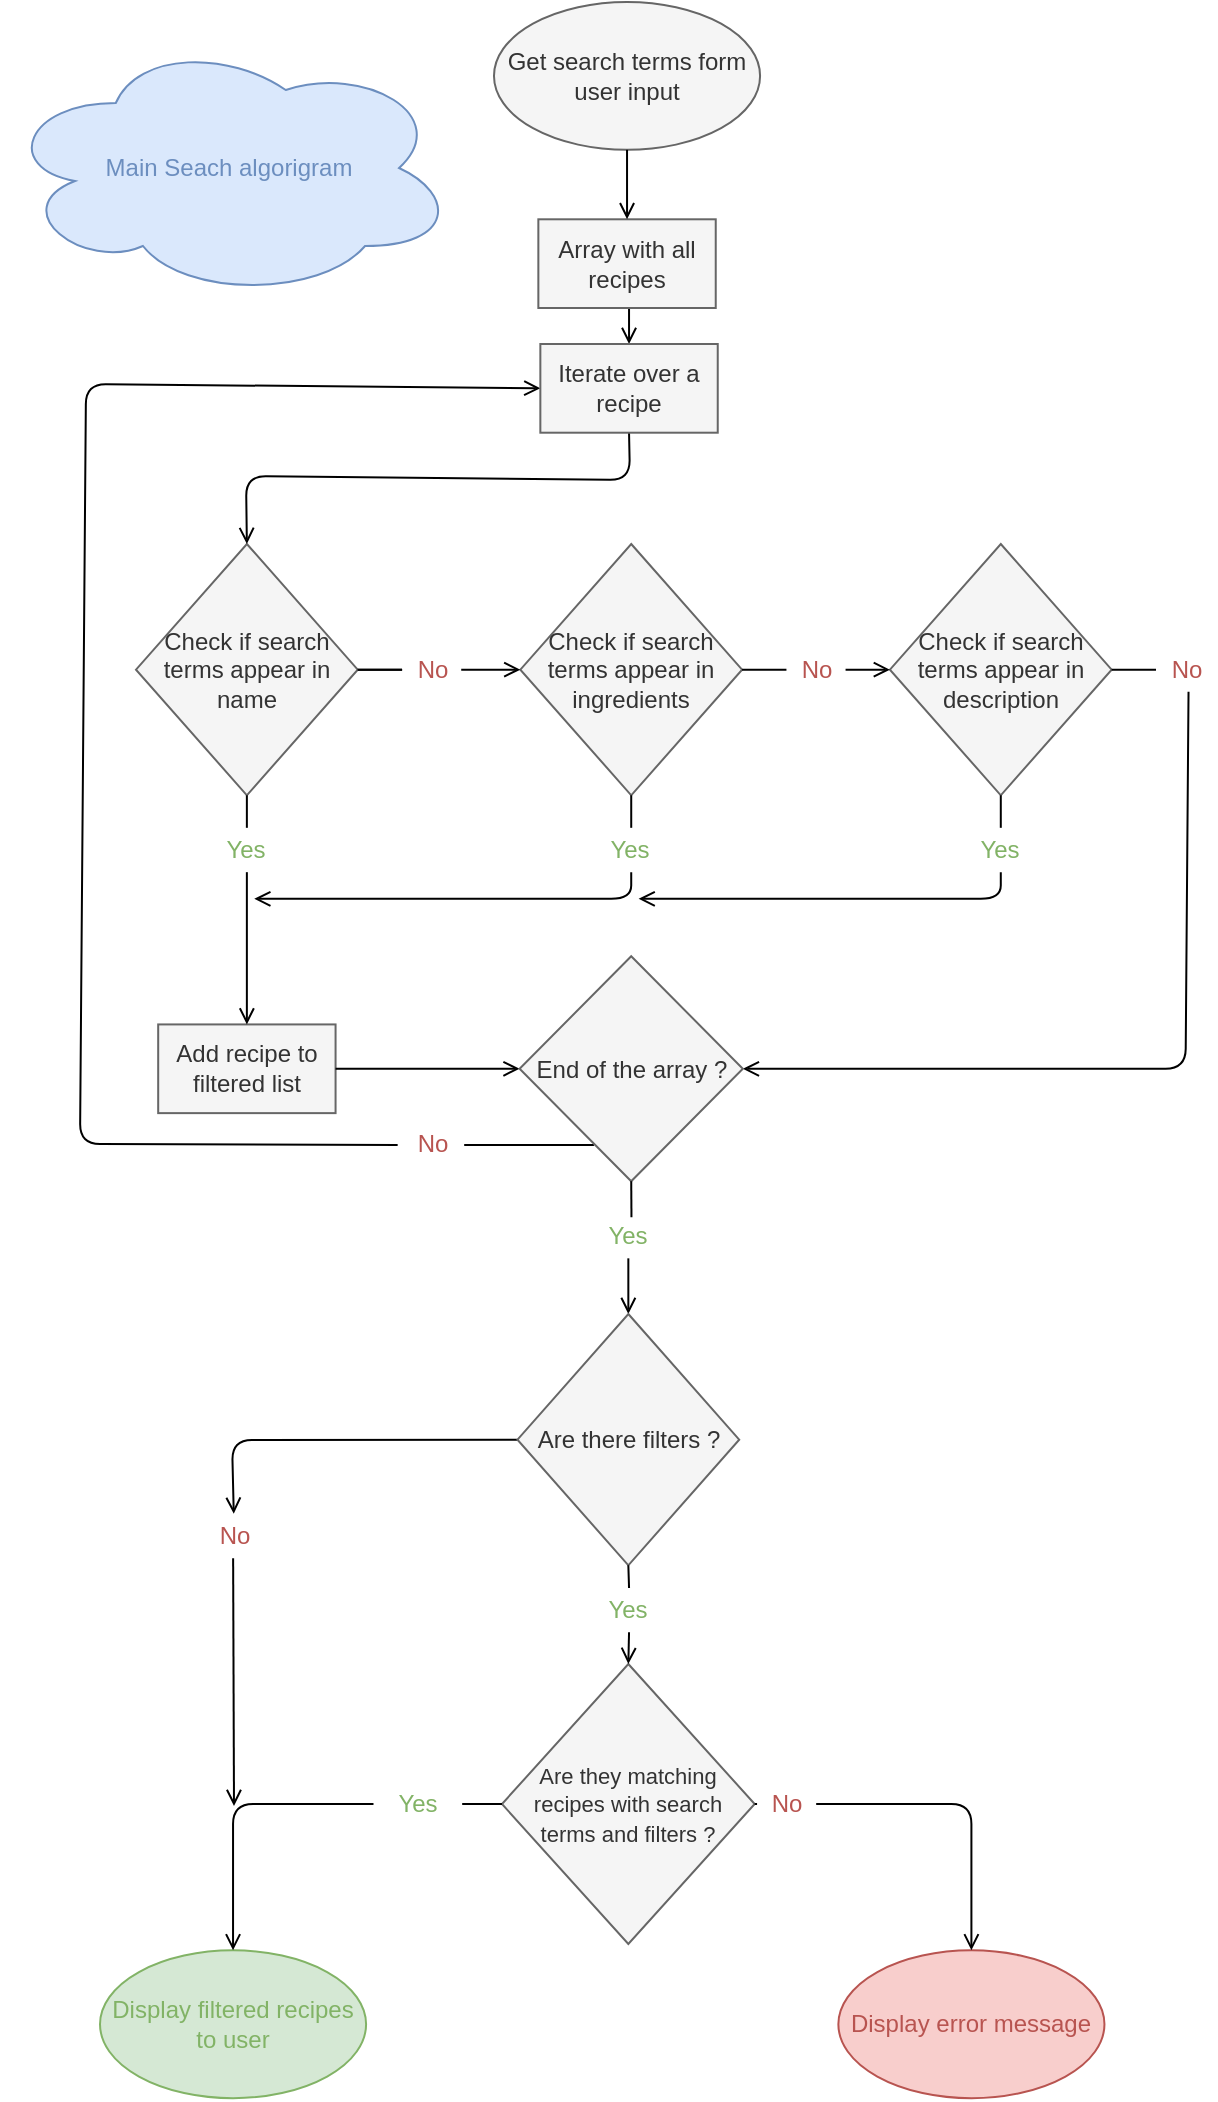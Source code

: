 <mxfile>
    <diagram id="o4fNZJuDy019MxmTEXdE" name="main-search">
        <mxGraphModel dx="1243" dy="1065" grid="0" gridSize="10" guides="1" tooltips="1" connect="1" arrows="1" fold="1" page="1" pageScale="1" pageWidth="850" pageHeight="1100" background="#ffffff" math="0" shadow="0">
            <root>
                <mxCell id="0"/>
                <mxCell id="1" parent="0"/>
                <mxCell id="14" value="Check if search terms appear in name" style="rhombus;whiteSpace=wrap;html=1;fillColor=#f5f5f5;fontColor=#333333;strokeColor=#666666;movable=1;resizable=1;rotatable=1;deletable=1;editable=1;connectable=1;" parent="1" vertex="1">
                    <mxGeometry x="189.001" y="300.998" width="110.87" height="125.652" as="geometry"/>
                </mxCell>
                <mxCell id="29" style="edgeStyle=none;html=1;fontColor=#B85450;entryX=0.5;entryY=0;entryDx=0;entryDy=0;strokeColor=#000000;endArrow=open;endFill=0;movable=1;resizable=1;rotatable=1;deletable=1;editable=1;connectable=1;startArrow=none;exitX=0.5;exitY=1;exitDx=0;exitDy=0;" parent="1" source="106" target="14" edge="1">
                    <mxGeometry relative="1" as="geometry">
                        <mxPoint x="261.175" y="261.435" as="targetPoint"/>
                        <Array as="points">
                            <mxPoint x="436" y="269"/>
                            <mxPoint x="244" y="267"/>
                        </Array>
                        <mxPoint x="429" y="300" as="sourcePoint"/>
                    </mxGeometry>
                </mxCell>
                <mxCell id="35" style="edgeStyle=none;html=1;exitX=0.5;exitY=1;exitDx=0;exitDy=0;fontColor=#B85450;strokeColor=#000000;endArrow=open;endFill=0;movable=1;resizable=1;rotatable=1;deletable=1;editable=1;connectable=1;" parent="1" source="60" edge="1">
                    <mxGeometry relative="1" as="geometry">
                        <mxPoint x="248.132" y="478.389" as="targetPoint"/>
                        <Array as="points">
                            <mxPoint x="436.611" y="478.389"/>
                        </Array>
                    </mxGeometry>
                </mxCell>
                <mxCell id="15" value="Check if search terms appear in ingredients&lt;span style=&quot;color: rgba(0, 0, 0, 0); font-family: monospace; font-size: 0px; text-align: start;&quot;&gt;%3CmxGraphModel%3E%3Croot%3E%3CmxCell%20id%3D%220%22%2F%3E%3CmxCell%20id%3D%221%22%20parent%3D%220%22%2F%3E%3CmxCell%20id%3D%222%22%20value%3D%22Check%20if%20search%20terms%20appear%20in%20title%22%20style%3D%22rhombus%3BwhiteSpace%3Dwrap%3Bhtml%3D1%3BfillColor%3D%23f5f5f5%3BfontColor%3D%23333333%3BstrokeColor%3D%23666666%3B%22%20vertex%3D%221%22%20parent%3D%221%22%3E%3CmxGeometry%20x%3D%22100%22%20y%3D%22300%22%20width%3D%22150%22%20height%3D%22170%22%20as%3D%22geometry%22%2F%3E%3C%2FmxCell%3E%3C%2Froot%3E%3C%2FmxGraphModel%3E&lt;/span&gt;" style="rhombus;whiteSpace=wrap;html=1;fillColor=#f5f5f5;fontColor=#333333;strokeColor=#666666;movable=1;resizable=1;rotatable=1;deletable=1;editable=1;connectable=1;" parent="1" vertex="1">
                    <mxGeometry x="381.176" y="300.998" width="110.87" height="125.652" as="geometry"/>
                </mxCell>
                <mxCell id="36" style="edgeStyle=none;html=1;fontColor=#B85450;strokeColor=#000000;endArrow=open;endFill=0;exitX=0.5;exitY=1;exitDx=0;exitDy=0;movable=1;resizable=1;rotatable=1;deletable=1;editable=1;connectable=1;" parent="1" source="61" edge="1">
                    <mxGeometry relative="1" as="geometry">
                        <mxPoint x="440.307" y="478.389" as="targetPoint"/>
                        <mxPoint x="622.874" y="459.172" as="sourcePoint"/>
                        <Array as="points">
                            <mxPoint x="621.395" y="478.389"/>
                        </Array>
                    </mxGeometry>
                </mxCell>
                <mxCell id="16" value="Check if search terms appear in description&lt;span style=&quot;color: rgba(0, 0, 0, 0); font-family: monospace; font-size: 0px; text-align: start;&quot;&gt;%3CmxGraphModel%3E%3Croot%3E%3CmxCell%20id%3D%220%22%2F%3E%3CmxCell%20id%3D%221%22%20parent%3D%220%22%2F%3E%3CmxCell%20id%3D%222%22%20value%3D%22Check%20if%20search%20terms%20appear%20in%20title%22%20style%3D%22rhombus%3BwhiteSpace%3Dwrap%3Bhtml%3D1%3BfillColor%3D%23f5f5f5%3BfontColor%3D%23333333%3BstrokeColor%3D%23666666%3B%22%20vertex%3D%221%22%20parent%3D%221%22%3E%3CmxGeometry%20x%3D%22100%22%20y%3D%22300%22%20width%3D%22150%22%20height%3D%22170%22%20as%3D%22geometry%22%2F%3E%3C%2FmxCell%3E%3C%2Froot%3E%3C%2FmxGraphModel%3E&lt;/span&gt;" style="rhombus;whiteSpace=wrap;html=1;fillColor=#f5f5f5;fontColor=#333333;strokeColor=#666666;movable=1;resizable=1;rotatable=1;deletable=1;editable=1;connectable=1;" parent="1" vertex="1">
                    <mxGeometry x="565.96" y="300.998" width="110.87" height="125.652" as="geometry"/>
                </mxCell>
                <mxCell id="17" value="Add recipe to filtered list" style="whiteSpace=wrap;html=1;fillColor=#f5f5f5;fontColor=#333333;strokeColor=#666666;movable=1;resizable=1;rotatable=1;deletable=1;editable=1;connectable=1;" parent="1" vertex="1">
                    <mxGeometry x="200.088" y="541.215" width="88.696" height="44.348" as="geometry"/>
                </mxCell>
                <mxCell id="47" value="" style="edgeStyle=none;html=1;exitX=1;exitY=0.5;exitDx=0;exitDy=0;entryX=0;entryY=0.5;entryDx=0;entryDy=0;fontColor=#B85450;endArrow=none;strokeColor=#000000;endFill=0;movable=1;resizable=1;rotatable=1;deletable=1;editable=1;connectable=1;" parent="1" source="15" target="40" edge="1">
                    <mxGeometry relative="1" as="geometry">
                        <mxPoint x="492.047" y="363.824" as="sourcePoint"/>
                        <mxPoint x="565.96" y="363.824" as="targetPoint"/>
                    </mxGeometry>
                </mxCell>
                <mxCell id="40" value="No" style="text;html=1;align=center;verticalAlign=middle;resizable=1;points=[];autosize=1;strokeColor=none;fillColor=none;fontColor=#B85450;movable=1;rotatable=1;deletable=1;editable=1;connectable=1;" parent="1" vertex="1">
                    <mxGeometry x="514.221" y="352.737" width="29.565" height="22.174" as="geometry"/>
                </mxCell>
                <mxCell id="33" style="edgeStyle=none;html=1;exitX=1;exitY=0.5;exitDx=0;exitDy=0;entryX=0;entryY=0.5;entryDx=0;entryDy=0;fontColor=#B85450;startArrow=none;strokeColor=#000000;endArrow=open;endFill=0;movable=1;resizable=1;rotatable=1;deletable=1;editable=1;connectable=1;" parent="1" source="40" target="16" edge="1">
                    <mxGeometry relative="1" as="geometry"/>
                </mxCell>
                <mxCell id="48" value="" style="edgeStyle=none;html=1;exitX=1;exitY=0.5;exitDx=0;exitDy=0;fontColor=#B85450;endArrow=none;strokeColor=#000000;endFill=0;movable=1;resizable=1;rotatable=1;deletable=1;editable=1;connectable=1;" parent="1" source="14" target="39" edge="1">
                    <mxGeometry relative="1" as="geometry">
                        <mxPoint x="299.871" y="363.824" as="sourcePoint"/>
                        <mxPoint x="381.176" y="363.824" as="targetPoint"/>
                    </mxGeometry>
                </mxCell>
                <mxCell id="109" value="" style="edgeStyle=none;html=1;fontColor=#6C8EBF;strokeColor=#000000;endArrow=none;endFill=0;" parent="1" source="39" target="14" edge="1">
                    <mxGeometry relative="1" as="geometry"/>
                </mxCell>
                <mxCell id="39" value="No" style="text;html=1;align=center;verticalAlign=middle;resizable=1;points=[];autosize=1;strokeColor=none;fillColor=none;fontColor=#B85450;movable=1;rotatable=1;deletable=1;editable=1;connectable=1;" parent="1" vertex="1">
                    <mxGeometry x="322.045" y="352.737" width="29.565" height="22.174" as="geometry"/>
                </mxCell>
                <mxCell id="32" style="edgeStyle=none;html=1;exitX=1;exitY=0.5;exitDx=0;exitDy=0;fontColor=#B85450;startArrow=none;strokeColor=#000000;endArrow=open;endFill=0;movable=1;resizable=1;rotatable=1;deletable=1;editable=1;connectable=1;" parent="1" source="39" target="15" edge="1">
                    <mxGeometry relative="1" as="geometry"/>
                </mxCell>
                <mxCell id="54" style="edgeStyle=none;html=1;exitX=0.55;exitY=1;exitDx=0;exitDy=0;entryX=1;entryY=0.5;entryDx=0;entryDy=0;fontColor=#B85450;startArrow=none;exitPerimeter=0;strokeColor=#000000;endArrow=open;endFill=0;movable=1;resizable=1;rotatable=1;deletable=1;editable=1;connectable=1;" parent="1" target="78" edge="1">
                    <mxGeometry relative="1" as="geometry">
                        <mxPoint x="665.743" y="563.389" as="targetPoint"/>
                        <mxPoint x="715.266" y="374.911" as="sourcePoint"/>
                        <Array as="points">
                            <mxPoint x="713.787" y="563.389"/>
                        </Array>
                    </mxGeometry>
                </mxCell>
                <mxCell id="55" value="" style="edgeStyle=none;html=1;exitX=1;exitY=0.5;exitDx=0;exitDy=0;entryX=0;entryY=0.5;entryDx=0;entryDy=0;fontColor=#B85450;endArrow=none;strokeColor=#000000;endFill=0;movable=1;resizable=1;rotatable=1;deletable=1;editable=1;connectable=1;" parent="1" edge="1">
                    <mxGeometry relative="1" as="geometry">
                        <mxPoint x="676.831" y="363.824" as="sourcePoint"/>
                        <mxPoint x="699.005" y="363.824" as="targetPoint"/>
                    </mxGeometry>
                </mxCell>
                <mxCell id="56" value="No" style="text;html=1;align=center;verticalAlign=middle;resizable=1;points=[];autosize=1;strokeColor=none;fillColor=none;fontColor=#B85450;movable=1;rotatable=1;deletable=1;editable=1;connectable=1;" parent="1" vertex="1">
                    <mxGeometry x="699.005" y="352.737" width="29.565" height="22.174" as="geometry"/>
                </mxCell>
                <mxCell id="59" value="Yes" style="text;strokeColor=none;align=center;fillColor=none;html=1;verticalAlign=middle;whiteSpace=wrap;rounded=0;labelBackgroundColor=none;fontColor=#82B366;movable=1;resizable=1;rotatable=1;deletable=1;editable=1;connectable=1;" parent="1" vertex="1">
                    <mxGeometry x="222.262" y="442.911" width="44.348" height="22.174" as="geometry"/>
                </mxCell>
                <mxCell id="64" style="edgeStyle=none;html=1;exitX=0.5;exitY=1;exitDx=0;exitDy=0;entryX=0.5;entryY=0;entryDx=0;entryDy=0;strokeColor=#000000;strokeWidth=1;fontColor=#82B366;endArrow=none;endFill=0;movable=1;resizable=1;rotatable=1;deletable=1;editable=1;connectable=1;" parent="1" source="14" target="59" edge="1">
                    <mxGeometry relative="1" as="geometry"/>
                </mxCell>
                <mxCell id="30" style="edgeStyle=none;html=1;exitX=0.5;exitY=1;exitDx=0;exitDy=0;fontColor=#B85450;strokeColor=#000000;endArrow=open;endFill=0;movable=1;resizable=1;rotatable=1;deletable=1;editable=1;connectable=1;" parent="1" source="59" target="17" edge="1">
                    <mxGeometry relative="1" as="geometry"/>
                </mxCell>
                <mxCell id="60" value="Yes" style="text;strokeColor=none;align=center;fillColor=none;html=1;verticalAlign=middle;whiteSpace=wrap;rounded=0;labelBackgroundColor=none;fontColor=#82B366;movable=1;resizable=1;rotatable=1;deletable=1;editable=1;connectable=1;" parent="1" vertex="1">
                    <mxGeometry x="414.437" y="442.911" width="44.348" height="22.174" as="geometry"/>
                </mxCell>
                <mxCell id="62" style="edgeStyle=none;html=1;exitX=0.5;exitY=1;exitDx=0;exitDy=0;entryX=0.5;entryY=0;entryDx=0;entryDy=0;strokeColor=#000000;strokeWidth=1;fontColor=#82B366;endArrow=none;endFill=0;movable=1;resizable=1;rotatable=1;deletable=1;editable=1;connectable=1;" parent="1" source="15" target="60" edge="1">
                    <mxGeometry relative="1" as="geometry"/>
                </mxCell>
                <mxCell id="61" value="Yes" style="text;strokeColor=none;align=center;fillColor=none;html=1;verticalAlign=middle;whiteSpace=wrap;rounded=0;labelBackgroundColor=none;fontColor=#82B366;movable=1;resizable=1;rotatable=1;deletable=1;editable=1;connectable=1;" parent="1" vertex="1">
                    <mxGeometry x="599.221" y="442.911" width="44.348" height="22.174" as="geometry"/>
                </mxCell>
                <mxCell id="63" style="edgeStyle=none;html=1;exitX=0.5;exitY=1;exitDx=0;exitDy=0;strokeColor=#000000;strokeWidth=1;fontColor=#82B366;endArrow=none;endFill=0;movable=1;resizable=1;rotatable=1;deletable=1;editable=1;connectable=1;" parent="1" source="16" target="61" edge="1">
                    <mxGeometry relative="1" as="geometry"/>
                </mxCell>
                <mxCell id="79" style="edgeStyle=none;html=1;exitX=-0.075;exitY=0.533;exitDx=0;exitDy=0;strokeColor=#000000;strokeWidth=1;fontColor=#000000;endArrow=open;endFill=0;entryX=0;entryY=0.5;entryDx=0;entryDy=0;exitPerimeter=0;movable=1;resizable=1;rotatable=1;deletable=1;editable=1;connectable=1;" parent="1" source="85" target="106" edge="1">
                    <mxGeometry relative="1" as="geometry">
                        <mxPoint x="230.131" y="670.913" as="targetPoint"/>
                        <Array as="points">
                            <mxPoint x="161" y="601"/>
                            <mxPoint x="164" y="221"/>
                        </Array>
                    </mxGeometry>
                </mxCell>
                <mxCell id="72" style="edgeStyle=none;html=1;exitX=1;exitY=0.5;exitDx=0;exitDy=0;entryX=0;entryY=0.5;entryDx=0;entryDy=0;strokeColor=#000000;strokeWidth=1;fontColor=#82B366;endArrow=open;endFill=0;movable=1;resizable=1;rotatable=1;deletable=1;editable=1;connectable=1;" parent="1" source="17" target="78" edge="1">
                    <mxGeometry relative="1" as="geometry">
                        <mxPoint x="393.742" y="639.52" as="targetPoint"/>
                        <Array as="points"/>
                    </mxGeometry>
                </mxCell>
                <mxCell id="85" value="No" style="text;html=1;align=center;verticalAlign=middle;resizable=1;points=[];autosize=1;strokeColor=none;fillColor=none;fontColor=#B85450;movable=1;rotatable=1;deletable=1;editable=1;connectable=1;" parent="1" vertex="1">
                    <mxGeometry x="322.045" y="589.647" width="29.565" height="22.174" as="geometry"/>
                </mxCell>
                <mxCell id="86" style="edgeStyle=none;html=1;exitX=0.333;exitY=0.839;exitDx=0;exitDy=0;entryX=1.05;entryY=0.533;entryDx=0;entryDy=0;entryPerimeter=0;strokeColor=#000000;strokeWidth=1;fontColor=#000000;endArrow=none;endFill=0;exitPerimeter=0;movable=1;resizable=1;rotatable=1;deletable=1;editable=1;connectable=1;" parent="1" source="78" target="85" edge="1">
                    <mxGeometry relative="1" as="geometry"/>
                </mxCell>
                <mxCell id="10" value="&lt;div style=&quot;&quot;&gt;&lt;span style=&quot;background-color: initial;&quot;&gt;Get search terms form user input&lt;/span&gt;&lt;/div&gt;" style="ellipse;whiteSpace=wrap;html=1;fillColor=#f5f5f5;fontColor=#333333;strokeColor=#666666;movable=1;resizable=1;rotatable=1;deletable=1;editable=1;connectable=1;align=center;" parent="1" vertex="1">
                    <mxGeometry x="367.999" y="30" width="133.044" height="73.913" as="geometry"/>
                </mxCell>
                <mxCell id="107" style="edgeStyle=none;html=1;exitX=0.5;exitY=1;exitDx=0;exitDy=0;endArrow=open;endFill=0;strokeColor=#000000;" parent="1" target="106" edge="1">
                    <mxGeometry relative="1" as="geometry">
                        <mxPoint x="435.521" y="161" as="sourcePoint"/>
                    </mxGeometry>
                </mxCell>
                <mxCell id="11" value="Array with all recipes" style="whiteSpace=wrap;html=1;fillColor=#f5f5f5;strokeColor=#666666;fontColor=#333333;movable=1;resizable=1;rotatable=1;deletable=1;editable=1;connectable=1;" parent="1" vertex="1">
                    <mxGeometry x="390.173" y="138.652" width="88.696" height="44.348" as="geometry"/>
                </mxCell>
                <mxCell id="28" style="edgeStyle=none;html=1;exitX=0.5;exitY=1;exitDx=0;exitDy=0;entryX=0.5;entryY=0;entryDx=0;entryDy=0;fontColor=#B85450;strokeColor=#000000;strokeWidth=1;endArrow=open;endFill=0;movable=1;resizable=1;rotatable=1;deletable=1;editable=1;connectable=1;" parent="1" source="10" target="11" edge="1">
                    <mxGeometry relative="1" as="geometry"/>
                </mxCell>
                <mxCell id="106" value="Iterate over a recipe" style="whiteSpace=wrap;html=1;fillColor=#f5f5f5;strokeColor=#666666;fontColor=#333333;movable=1;resizable=1;rotatable=1;deletable=1;editable=1;connectable=1;" parent="1" vertex="1">
                    <mxGeometry x="391.173" y="201.002" width="88.696" height="44.348" as="geometry"/>
                </mxCell>
                <mxCell id="26" value="&lt;div style=&quot;&quot;&gt;&lt;span style=&quot;background-color: initial;&quot;&gt;Display filtered recipes to user&lt;/span&gt;&lt;/div&gt;" style="ellipse;whiteSpace=wrap;html=1;fillColor=#d5e8d4;strokeColor=#82b366;fontColor=#82B366;movable=1;resizable=1;rotatable=1;deletable=1;editable=1;connectable=1;align=center;" parent="1" vertex="1">
                    <mxGeometry x="171.004" y="1004.177" width="133.044" height="73.913" as="geometry"/>
                </mxCell>
                <mxCell id="27" value="&lt;div style=&quot;text-align: justify;&quot;&gt;&lt;span style=&quot;background-color: initial;&quot;&gt;Display error message&lt;/span&gt;&lt;/div&gt;" style="ellipse;whiteSpace=wrap;html=1;fillColor=#f8cecc;strokeColor=#b85450;fontColor=#B85450;movable=1;resizable=1;rotatable=1;deletable=1;editable=1;connectable=1;" parent="1" vertex="1">
                    <mxGeometry x="540.183" y="1004.177" width="133.044" height="73.913" as="geometry"/>
                </mxCell>
                <mxCell id="69" style="edgeStyle=none;html=1;exitX=0;exitY=0.5;exitDx=0;exitDy=0;strokeColor=#000000;strokeWidth=1;fontColor=#82B366;endArrow=open;endFill=0;entryX=0.5;entryY=0;entryDx=0;entryDy=0;startArrow=none;movable=1;resizable=1;rotatable=1;deletable=1;editable=1;connectable=1;" parent="1" source="92" target="26" edge="1">
                    <mxGeometry relative="1" as="geometry">
                        <Array as="points">
                            <mxPoint x="237.526" y="931.003"/>
                        </Array>
                    </mxGeometry>
                </mxCell>
                <mxCell id="91" style="edgeStyle=none;html=1;exitX=1;exitY=0.5;exitDx=0;exitDy=0;entryX=0.5;entryY=0;entryDx=0;entryDy=0;strokeColor=#000000;strokeWidth=1;fontColor=#000000;endArrow=open;endFill=0;startArrow=none;movable=1;resizable=1;rotatable=1;deletable=1;editable=1;connectable=1;" parent="1" source="94" target="27" edge="1">
                    <mxGeometry relative="1" as="geometry">
                        <Array as="points">
                            <mxPoint x="606.705" y="931.003"/>
                        </Array>
                    </mxGeometry>
                </mxCell>
                <mxCell id="67" value="&lt;font style=&quot;font-size: 11px;&quot;&gt;Are they matching recipes with search terms and filters ?&lt;/font&gt;" style="rhombus;whiteSpace=wrap;html=1;fillColor=#f5f5f5;fontColor=#333333;strokeColor=#666666;movable=1;resizable=1;rotatable=1;deletable=1;editable=1;connectable=1;" parent="1" vertex="1">
                    <mxGeometry x="372" y="861" width="126.34" height="140.01" as="geometry"/>
                </mxCell>
                <mxCell id="78" value="&lt;div style=&quot;line-height: 100%;&quot;&gt;&lt;span style=&quot;background-color: initial;&quot;&gt;End of the array ?&lt;/span&gt;&lt;/div&gt;" style="rhombus;whiteSpace=wrap;html=1;fillColor=#f5f5f5;fontColor=#333333;strokeColor=#666666;align=center;movable=1;resizable=1;rotatable=1;deletable=1;editable=1;connectable=1;" parent="1" vertex="1">
                    <mxGeometry x="380.8" y="507.13" width="111.62" height="112.52" as="geometry"/>
                </mxCell>
                <mxCell id="120" style="edgeStyle=none;html=1;exitX=0.5;exitY=1;exitDx=0;exitDy=0;entryX=0.5;entryY=0;entryDx=0;entryDy=0;strokeColor=#000000;endArrow=open;endFill=0;" parent="1" source="87" edge="1">
                    <mxGeometry relative="1" as="geometry">
                        <mxPoint x="435.171" y="685.996" as="targetPoint"/>
                    </mxGeometry>
                </mxCell>
                <mxCell id="87" value="Yes" style="text;strokeColor=none;align=center;fillColor=none;html=1;verticalAlign=middle;whiteSpace=wrap;rounded=0;labelBackgroundColor=none;fontColor=#82B366;movable=1;resizable=1;rotatable=1;deletable=1;editable=1;connectable=1;" parent="1" vertex="1">
                    <mxGeometry x="412.997" y="635.995" width="44.348" height="22.174" as="geometry"/>
                </mxCell>
                <mxCell id="93" value="" style="edgeStyle=none;html=1;exitX=0;exitY=0.5;exitDx=0;exitDy=0;strokeColor=#000000;strokeWidth=1;fontColor=#82B366;endArrow=none;endFill=0;entryX=1;entryY=0.5;entryDx=0;entryDy=0;movable=1;resizable=1;rotatable=1;deletable=1;editable=1;connectable=1;" parent="1" source="67" target="92" edge="1">
                    <mxGeometry relative="1" as="geometry">
                        <mxPoint x="366.856" y="931.003" as="sourcePoint"/>
                        <mxPoint x="229.746" y="1004.177" as="targetPoint"/>
                        <Array as="points"/>
                    </mxGeometry>
                </mxCell>
                <mxCell id="92" value="Yes" style="text;strokeColor=none;align=center;fillColor=none;html=1;verticalAlign=middle;whiteSpace=wrap;rounded=0;labelBackgroundColor=none;fontColor=#82B366;movable=1;resizable=1;rotatable=1;deletable=1;editable=1;connectable=1;" parent="1" vertex="1">
                    <mxGeometry x="307.744" y="919.916" width="44.348" height="22.174" as="geometry"/>
                </mxCell>
                <mxCell id="95" value="" style="edgeStyle=none;html=1;exitX=1;exitY=0.5;exitDx=0;exitDy=0;entryX=0;entryY=0.5;entryDx=0;entryDy=0;strokeColor=#000000;strokeWidth=1;fontColor=#000000;endArrow=none;endFill=0;entryPerimeter=0;movable=1;resizable=1;rotatable=1;deletable=1;editable=1;connectable=1;" parent="1" source="67" target="94" edge="1">
                    <mxGeometry relative="1" as="geometry">
                        <mxPoint x="477.726" y="931.003" as="sourcePoint"/>
                        <mxPoint x="606.705" y="1004.177" as="targetPoint"/>
                        <Array as="points"/>
                    </mxGeometry>
                </mxCell>
                <mxCell id="94" value="No" style="text;html=1;align=center;verticalAlign=middle;resizable=1;points=[];autosize=1;strokeColor=none;fillColor=none;fontColor=#B85450;movable=1;rotatable=1;deletable=1;editable=1;connectable=1;" parent="1" vertex="1">
                    <mxGeometry x="499.531" y="919.916" width="29.565" height="22.174" as="geometry"/>
                </mxCell>
                <mxCell id="88" value="" style="edgeStyle=none;html=1;strokeColor=#000000;strokeWidth=1;fontColor=#000000;endArrow=none;endFill=0;exitX=0.5;exitY=1;exitDx=0;exitDy=0;movable=1;resizable=1;rotatable=1;deletable=1;editable=1;connectable=1;" parent="1" source="78" edge="1">
                    <mxGeometry relative="1" as="geometry">
                        <mxPoint x="601.507" y="1329.218" as="sourcePoint"/>
                        <mxPoint x="436.74" y="637.65" as="targetPoint"/>
                        <Array as="points"/>
                    </mxGeometry>
                </mxCell>
                <mxCell id="108" value="Main Seach algorigram" style="ellipse;shape=cloud;whiteSpace=wrap;html=1;fillColor=#dae8fc;strokeColor=#6C8EBF;fontColor=#6C8EBF;" parent="1" vertex="1">
                    <mxGeometry x="122.22" y="48" width="226.65" height="130" as="geometry"/>
                </mxCell>
                <mxCell id="117" value="" style="edgeStyle=none;html=1;strokeColor=#000000;strokeWidth=1;fontColor=#000000;endArrow=open;endFill=0;movable=1;resizable=1;rotatable=1;deletable=1;editable=1;connectable=1;exitX=0;exitY=0.5;exitDx=0;exitDy=0;entryX=0.51;entryY=-0.006;entryDx=0;entryDy=0;entryPerimeter=0;" parent="1" source="121" target="118" edge="1">
                    <mxGeometry relative="1" as="geometry">
                        <mxPoint x="395.171" y="725.996" as="sourcePoint"/>
                        <mxPoint x="239" y="784" as="targetPoint"/>
                        <Array as="points">
                            <mxPoint x="237" y="749"/>
                        </Array>
                    </mxGeometry>
                </mxCell>
                <mxCell id="128" style="edgeStyle=none;html=1;strokeColor=#000000;endArrow=open;endFill=0;" parent="1" source="118" edge="1">
                    <mxGeometry relative="1" as="geometry">
                        <mxPoint x="238" y="932" as="targetPoint"/>
                    </mxGeometry>
                </mxCell>
                <mxCell id="118" value="No" style="text;html=1;align=center;verticalAlign=middle;resizable=1;points=[];autosize=1;strokeColor=none;fillColor=none;fontColor=#B85450;movable=1;rotatable=1;deletable=1;editable=1;connectable=1;" parent="1" vertex="1">
                    <mxGeometry x="219.59" y="786" width="35.87" height="22.17" as="geometry"/>
                </mxCell>
                <mxCell id="121" value="Are there filters ?" style="rhombus;whiteSpace=wrap;html=1;fillColor=#f5f5f5;fontColor=#333333;strokeColor=#666666;movable=1;resizable=1;rotatable=1;deletable=1;editable=1;connectable=1;" parent="1" vertex="1">
                    <mxGeometry x="379.736" y="685.997" width="110.87" height="125.652" as="geometry"/>
                </mxCell>
                <mxCell id="125" style="edgeStyle=none;html=1;exitX=0.5;exitY=1;exitDx=0;exitDy=0;entryX=0.5;entryY=0;entryDx=0;entryDy=0;strokeColor=#000000;endArrow=open;endFill=0;" parent="1" source="126" target="67" edge="1">
                    <mxGeometry relative="1" as="geometry">
                        <mxPoint x="435.171" y="847.996" as="targetPoint"/>
                        <mxPoint x="435.171" y="820.169" as="sourcePoint"/>
                    </mxGeometry>
                </mxCell>
                <mxCell id="126" value="Yes" style="text;strokeColor=none;align=center;fillColor=none;html=1;verticalAlign=middle;whiteSpace=wrap;rounded=0;labelBackgroundColor=none;fontColor=#82B366;movable=1;resizable=1;rotatable=1;deletable=1;editable=1;connectable=1;" parent="1" vertex="1">
                    <mxGeometry x="413.347" y="822.995" width="44.348" height="22.174" as="geometry"/>
                </mxCell>
                <mxCell id="127" value="" style="edgeStyle=none;html=1;strokeColor=#000000;strokeWidth=1;fontColor=#000000;endArrow=none;endFill=0;movable=1;resizable=1;rotatable=1;deletable=1;editable=1;connectable=1;entryX=0.5;entryY=0;entryDx=0;entryDy=0;exitX=0.5;exitY=1;exitDx=0;exitDy=0;" parent="1" source="121" target="126" edge="1">
                    <mxGeometry relative="1" as="geometry">
                        <mxPoint x="509.22" y="857" as="sourcePoint"/>
                        <mxPoint x="664.22" y="933.65" as="targetPoint"/>
                        <Array as="points"/>
                    </mxGeometry>
                </mxCell>
            </root>
        </mxGraphModel>
    </diagram>
    <diagram id="LX7jxYEb-T3t0w-CNYBz" name="filter-search">
        <mxGraphModel dx="808" dy="692" grid="0" gridSize="10" guides="1" tooltips="1" connect="1" arrows="1" fold="1" page="1" pageScale="1" pageWidth="850" pageHeight="1100" background="#ffffff" math="0" shadow="0">
            <root>
                <mxCell id="0"/>
                <mxCell id="1" parent="0"/>
                <mxCell id="vNDxkqjbwoTXPBA6nbhG-1" value="User add a filter" style="ellipse;whiteSpace=wrap;html=1;fillColor=#f5f5f5;fontColor=#333333;strokeColor=#666666;" parent="1" vertex="1">
                    <mxGeometry x="360" y="21" width="130" height="80" as="geometry"/>
                </mxCell>
                <mxCell id="vNDxkqjbwoTXPBA6nbhG-2" value="" style="edgeStyle=none;html=1;fillColor=#f5f5f5;strokeColor=#666666;endArrow=open;endFill=0;" parent="1" source="vNDxkqjbwoTXPBA6nbhG-1" target="vNDxkqjbwoTXPBA6nbhG-3" edge="1">
                    <mxGeometry relative="1" as="geometry"/>
                </mxCell>
                <mxCell id="vNDxkqjbwoTXPBA6nbhG-3" value="add filter's name to ActiveFilter list" style="whiteSpace=wrap;html=1;fillColor=#f5f5f5;fontColor=#333333;strokeColor=#666666;" parent="1" vertex="1">
                    <mxGeometry x="365" y="189" width="120" height="60" as="geometry"/>
                </mxCell>
                <mxCell id="vNDxkqjbwoTXPBA6nbhG-5" value="" style="edgeStyle=none;html=1;fillColor=#f5f5f5;strokeColor=#666666;entryX=0.5;entryY=0;entryDx=0;entryDy=0;endArrow=open;endFill=0;" parent="1" source="vNDxkqjbwoTXPBA6nbhG-3" target="iC803NGoUbUvjdcMWfK--1" edge="1">
                    <mxGeometry relative="1" as="geometry">
                        <mxPoint x="425" y="319" as="targetPoint"/>
                    </mxGeometry>
                </mxCell>
                <mxCell id="vNDxkqjbwoTXPBA6nbhG-6" value="update filtered list with RecipesIndex" style="whiteSpace=wrap;html=1;fillColor=#f5f5f5;fontColor=#333333;strokeColor=#666666;" parent="1" vertex="1">
                    <mxGeometry x="145.47" y="344" width="120" height="60" as="geometry"/>
                </mxCell>
                <mxCell id="vNDxkqjbwoTXPBA6nbhG-8" value="" style="edgeStyle=none;html=1;startArrow=none;fillColor=#f5f5f5;strokeColor=#666666;entryX=0;entryY=0.5;entryDx=0;entryDy=0;endArrow=open;endFill=0;" parent="1" source="vNDxkqjbwoTXPBA6nbhG-20" target="My3xJFoGfJULR12Hbcf3-2" edge="1">
                    <mxGeometry relative="1" as="geometry">
                        <mxPoint x="721.078" y="383.922" as="targetPoint"/>
                    </mxGeometry>
                </mxCell>
                <mxCell id="vNDxkqjbwoTXPBA6nbhG-10" value="" style="edgeStyle=none;html=1;fillColor=#f5f5f5;strokeColor=#666666;entryX=0.5;entryY=0;entryDx=0;entryDy=0;endArrow=open;endFill=0;" parent="1" source="vNDxkqjbwoTXPBA6nbhG-6" target="CuGu9eDKGy4HbpvhZk4V-1" edge="1">
                    <mxGeometry relative="1" as="geometry">
                        <mxPoint x="151.363" y="447.166" as="targetPoint"/>
                    </mxGeometry>
                </mxCell>
                <mxCell id="vNDxkqjbwoTXPBA6nbhG-11" style="edgeStyle=none;html=1;exitX=0;exitY=0.5;exitDx=0;exitDy=0;entryX=1;entryY=0.5;entryDx=0;entryDy=0;fillColor=#f5f5f5;strokeColor=#666666;endArrow=open;endFill=0;" parent="1" source="vNDxkqjbwoTXPBA6nbhG-12" target="CuGu9eDKGy4HbpvhZk4V-1" edge="1">
                    <mxGeometry relative="1" as="geometry">
                        <mxPoint x="195.0" y="487" as="targetPoint"/>
                    </mxGeometry>
                </mxCell>
                <mxCell id="vNDxkqjbwoTXPBA6nbhG-12" value="upadate filtered list with commun ids" style="whiteSpace=wrap;html=1;fillColor=#f5f5f5;fontColor=#333333;strokeColor=#666666;" parent="1" vertex="1">
                    <mxGeometry x="480.62" y="520" width="120" height="60" as="geometry"/>
                </mxCell>
                <mxCell id="vNDxkqjbwoTXPBA6nbhG-16" value="&lt;font color=&quot;#b85450&quot;&gt;No&lt;/font&gt;" style="text;align=center;fillColor=none;html=1;verticalAlign=middle;whiteSpace=wrap;rounded=0;" parent="1" vertex="1">
                    <mxGeometry x="287" y="360.26" width="60" height="30" as="geometry"/>
                </mxCell>
                <mxCell id="vNDxkqjbwoTXPBA6nbhG-17" style="edgeStyle=none;html=1;exitX=0;exitY=0.5;exitDx=0;exitDy=0;endArrow=none;endFill=0;fillColor=#f5f5f5;strokeColor=#666666;" parent="1" source="iC803NGoUbUvjdcMWfK--1" target="vNDxkqjbwoTXPBA6nbhG-16" edge="1">
                    <mxGeometry relative="1" as="geometry">
                        <mxPoint x="360" y="377" as="sourcePoint"/>
                    </mxGeometry>
                </mxCell>
                <mxCell id="vNDxkqjbwoTXPBA6nbhG-18" value="" style="edgeStyle=none;html=1;exitX=0;exitY=0.5;exitDx=0;exitDy=0;fillColor=#f5f5f5;strokeColor=#666666;endArrow=open;endFill=0;" parent="1" source="vNDxkqjbwoTXPBA6nbhG-16" target="vNDxkqjbwoTXPBA6nbhG-6" edge="1">
                    <mxGeometry relative="1" as="geometry"/>
                </mxCell>
                <mxCell id="vNDxkqjbwoTXPBA6nbhG-19" value="" style="edgeStyle=none;html=1;endArrow=none;fillColor=#f5f5f5;strokeColor=#666666;exitX=1;exitY=0.5;exitDx=0;exitDy=0;" parent="1" source="iC803NGoUbUvjdcMWfK--1" target="vNDxkqjbwoTXPBA6nbhG-20" edge="1">
                    <mxGeometry relative="1" as="geometry">
                        <mxPoint x="482" y="376" as="sourcePoint"/>
                        <mxPoint x="597" y="374" as="targetPoint"/>
                    </mxGeometry>
                </mxCell>
                <mxCell id="vNDxkqjbwoTXPBA6nbhG-20" value="&lt;font color=&quot;#82b366&quot;&gt;Yes&lt;/font&gt;" style="text;align=center;fillColor=none;html=1;verticalAlign=middle;whiteSpace=wrap;rounded=0;" parent="1" vertex="1">
                    <mxGeometry x="506" y="359" width="60" height="30" as="geometry"/>
                </mxCell>
                <mxCell id="O9l_AVx6Xd8Wifvf8dnQ-1" value="Search by filters" style="ellipse;shape=cloud;whiteSpace=wrap;html=1;fillColor=#dae8fc;strokeColor=#6C8EBF;fontColor=#6C8EBF;" parent="1" vertex="1">
                    <mxGeometry x="75" y="48" width="226.65" height="130" as="geometry"/>
                </mxCell>
                <mxCell id="iC803NGoUbUvjdcMWfK--1" value="&lt;div style=&quot;line-height: 100%;&quot;&gt;&lt;span style=&quot;background-color: initial;&quot;&gt;Recipes already filtered ?&lt;/span&gt;&lt;/div&gt;" style="rhombus;whiteSpace=wrap;html=1;fillColor=#f5f5f5;fontColor=#333333;strokeColor=#666666;align=center;movable=1;resizable=1;rotatable=1;deletable=1;editable=1;connectable=1;" parent="1" vertex="1">
                    <mxGeometry x="369" y="319" width="111.62" height="112.52" as="geometry"/>
                </mxCell>
                <mxCell id="CuGu9eDKGy4HbpvhZk4V-1" value="&lt;div style=&quot;&quot;&gt;&lt;span style=&quot;background-color: initial;&quot;&gt;Display filtered recipes to user&lt;/span&gt;&lt;/div&gt;" style="ellipse;whiteSpace=wrap;html=1;fillColor=#d5e8d4;strokeColor=#82b366;fontColor=#82B366;movable=1;resizable=1;rotatable=1;deletable=1;editable=1;connectable=1;align=center;" parent="1" vertex="1">
                    <mxGeometry x="138.944" y="512.997" width="133.044" height="73.913" as="geometry"/>
                </mxCell>
                <mxCell id="My3xJFoGfJULR12Hbcf3-1" value="&lt;div style=&quot;text-align: justify;&quot;&gt;&lt;span style=&quot;background-color: initial;&quot;&gt;Display error message&lt;/span&gt;&lt;/div&gt;" style="ellipse;whiteSpace=wrap;html=1;fillColor=#f8cecc;strokeColor=#b85450;fontColor=#B85450;movable=1;resizable=1;rotatable=1;deletable=1;editable=1;connectable=1;" parent="1" vertex="1">
                    <mxGeometry x="693.473" y="512.997" width="133.044" height="73.913" as="geometry"/>
                </mxCell>
                <mxCell id="My3xJFoGfJULR12Hbcf3-2" value="&lt;div style=&quot;line-height: 100%;&quot;&gt;&lt;span style=&quot;background-color: initial;&quot;&gt;Are there communs ids ?&lt;/span&gt;&lt;/div&gt;" style="rhombus;whiteSpace=wrap;html=1;fillColor=#f5f5f5;fontColor=#333333;strokeColor=#666666;align=center;movable=1;resizable=1;rotatable=1;deletable=1;editable=1;connectable=1;" parent="1" vertex="1">
                    <mxGeometry x="592" y="317.74" width="111.62" height="112.52" as="geometry"/>
                </mxCell>
                <mxCell id="My3xJFoGfJULR12Hbcf3-3" value="" style="edgeStyle=none;html=1;startArrow=none;fillColor=#f5f5f5;strokeColor=#666666;entryX=0.5;entryY=0;entryDx=0;entryDy=0;endArrow=open;endFill=0;" parent="1" source="My3xJFoGfJULR12Hbcf3-5" target="My3xJFoGfJULR12Hbcf3-1" edge="1">
                    <mxGeometry relative="1" as="geometry">
                        <mxPoint x="859.38" y="367" as="targetPoint"/>
                    </mxGeometry>
                </mxCell>
                <mxCell id="My3xJFoGfJULR12Hbcf3-4" value="" style="edgeStyle=none;html=1;endArrow=none;fillColor=#f5f5f5;strokeColor=#666666;exitX=1;exitY=0.5;exitDx=0;exitDy=0;" parent="1" source="My3xJFoGfJULR12Hbcf3-2" target="My3xJFoGfJULR12Hbcf3-5" edge="1">
                    <mxGeometry relative="1" as="geometry">
                        <mxPoint x="748.0" y="368.26" as="sourcePoint"/>
                        <mxPoint x="864.38" y="367" as="targetPoint"/>
                    </mxGeometry>
                </mxCell>
                <mxCell id="My3xJFoGfJULR12Hbcf3-5" value="&lt;font color=&quot;#b85450&quot;&gt;No&lt;/font&gt;" style="text;align=center;fillColor=none;html=1;verticalAlign=middle;whiteSpace=wrap;rounded=0;" parent="1" vertex="1">
                    <mxGeometry x="730" y="359" width="60" height="30" as="geometry"/>
                </mxCell>
                <mxCell id="My3xJFoGfJULR12Hbcf3-6" value="" style="edgeStyle=none;html=1;startArrow=none;fillColor=#f5f5f5;strokeColor=#666666;entryX=1;entryY=0.5;entryDx=0;entryDy=0;endArrow=open;endFill=0;exitX=0.5;exitY=1;exitDx=0;exitDy=0;" parent="1" source="My3xJFoGfJULR12Hbcf3-8" target="vNDxkqjbwoTXPBA6nbhG-12" edge="1">
                    <mxGeometry relative="1" as="geometry">
                        <mxPoint x="681.38" y="515" as="targetPoint"/>
                        <Array as="points">
                            <mxPoint x="650" y="550"/>
                        </Array>
                    </mxGeometry>
                </mxCell>
                <mxCell id="My3xJFoGfJULR12Hbcf3-7" value="" style="edgeStyle=none;html=1;endArrow=none;fillColor=#f5f5f5;strokeColor=#666666;exitX=0.5;exitY=1;exitDx=0;exitDy=0;entryX=0.5;entryY=0;entryDx=0;entryDy=0;" parent="1" source="My3xJFoGfJULR12Hbcf3-2" target="My3xJFoGfJULR12Hbcf3-8" edge="1">
                    <mxGeometry relative="1" as="geometry">
                        <mxPoint x="570.0" y="516.26" as="sourcePoint"/>
                        <mxPoint x="686.38" y="515" as="targetPoint"/>
                    </mxGeometry>
                </mxCell>
                <mxCell id="My3xJFoGfJULR12Hbcf3-8" value="&lt;font color=&quot;#82b366&quot;&gt;Yes&lt;/font&gt;" style="text;align=center;fillColor=none;html=1;verticalAlign=middle;whiteSpace=wrap;rounded=0;" parent="1" vertex="1">
                    <mxGeometry x="617.81" y="466" width="60" height="30" as="geometry"/>
                </mxCell>
            </root>
        </mxGraphModel>
    </diagram>
</mxfile>